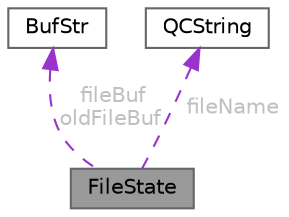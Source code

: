 digraph "FileState"
{
 // INTERACTIVE_SVG=YES
 // LATEX_PDF_SIZE
  bgcolor="transparent";
  edge [fontname=Helvetica,fontsize=10,labelfontname=Helvetica,labelfontsize=10];
  node [fontname=Helvetica,fontsize=10,shape=box,height=0.2,width=0.4];
  Node1 [label="FileState",height=0.2,width=0.4,color="gray40", fillcolor="grey60", style="filled", fontcolor="black",tooltip=" "];
  Node2 -> Node1 [dir="back",color="darkorchid3",style="dashed",label=" fileBuf\noldFileBuf",fontcolor="grey" ];
  Node2 [label="BufStr",height=0.2,width=0.4,color="gray40", fillcolor="white", style="filled",URL="$d5/d64/class_buf_str.html",tooltip="Buffer used to store strings."];
  Node3 -> Node1 [dir="back",color="darkorchid3",style="dashed",label=" fileName",fontcolor="grey" ];
  Node3 [label="QCString",height=0.2,width=0.4,color="gray40", fillcolor="white", style="filled",URL="$d9/d45/class_q_c_string.html",tooltip="This is an alternative implementation of QCString."];
}

